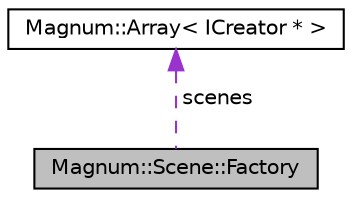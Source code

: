 digraph "Magnum::Scene::Factory"
{
  edge [fontname="Helvetica",fontsize="10",labelfontname="Helvetica",labelfontsize="10"];
  node [fontname="Helvetica",fontsize="10",shape=record];
  Node1 [label="Magnum::Scene::Factory",height=0.2,width=0.4,color="black", fillcolor="grey75", style="filled", fontcolor="black"];
  Node2 -> Node1 [dir="back",color="darkorchid3",fontsize="10",style="dashed",label=" scenes" ,fontname="Helvetica"];
  Node2 [label="Magnum::Array\< ICreator * \>",height=0.2,width=0.4,color="black", fillcolor="white", style="filled",URL="$class_magnum_1_1_array.html"];
}
